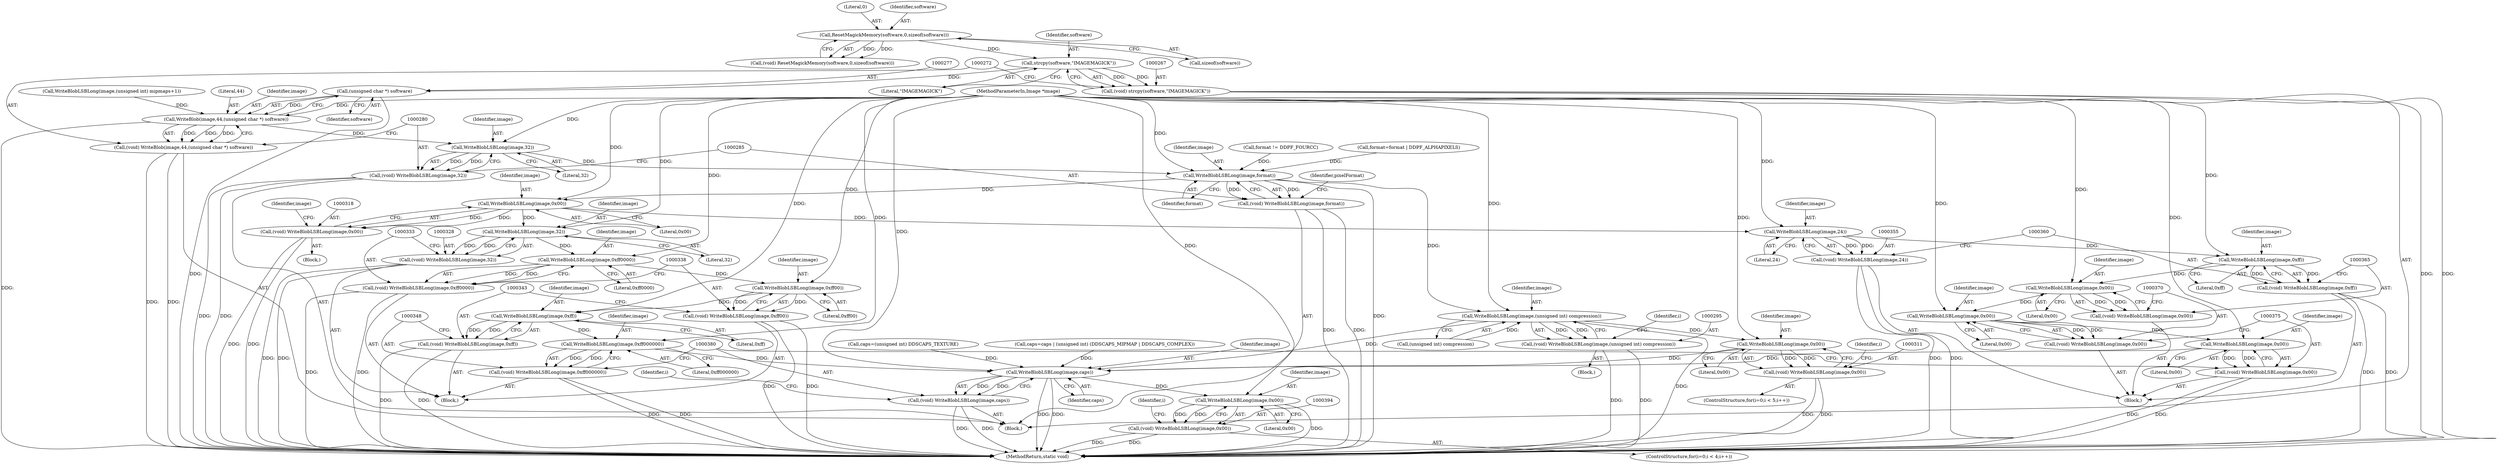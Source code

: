 digraph "0_ImageMagick_d7325bac173492b358417a0ad49fabad44447d52_9@API" {
"1000268" [label="(Call,strcpy(software,\"IMAGEMAGICK\"))"];
"1000261" [label="(Call,ResetMagickMemory(software,0,sizeof(software)))"];
"1000266" [label="(Call,(void) strcpy(software,\"IMAGEMAGICK\"))"];
"1000276" [label="(Call,(unsigned char *) software)"];
"1000273" [label="(Call,WriteBlob(image,44,(unsigned char *) software))"];
"1000271" [label="(Call,(void) WriteBlob(image,44,(unsigned char *) software))"];
"1000281" [label="(Call,WriteBlobLSBLong(image,32))"];
"1000279" [label="(Call,(void) WriteBlobLSBLong(image,32))"];
"1000286" [label="(Call,WriteBlobLSBLong(image,format))"];
"1000284" [label="(Call,(void) WriteBlobLSBLong(image,format))"];
"1000296" [label="(Call,WriteBlobLSBLong(image,(unsigned int) compression))"];
"1000294" [label="(Call,(void) WriteBlobLSBLong(image,(unsigned int) compression))"];
"1000312" [label="(Call,WriteBlobLSBLong(image,0x00))"];
"1000310" [label="(Call,(void) WriteBlobLSBLong(image,0x00))"];
"1000381" [label="(Call,WriteBlobLSBLong(image,caps))"];
"1000379" [label="(Call,(void) WriteBlobLSBLong(image,caps))"];
"1000395" [label="(Call,WriteBlobLSBLong(image,0x00))"];
"1000393" [label="(Call,(void) WriteBlobLSBLong(image,0x00))"];
"1000319" [label="(Call,WriteBlobLSBLong(image,0x00))"];
"1000317" [label="(Call,(void) WriteBlobLSBLong(image,0x00))"];
"1000329" [label="(Call,WriteBlobLSBLong(image,32))"];
"1000327" [label="(Call,(void) WriteBlobLSBLong(image,32))"];
"1000334" [label="(Call,WriteBlobLSBLong(image,0xff0000))"];
"1000332" [label="(Call,(void) WriteBlobLSBLong(image,0xff0000))"];
"1000339" [label="(Call,WriteBlobLSBLong(image,0xff00))"];
"1000337" [label="(Call,(void) WriteBlobLSBLong(image,0xff00))"];
"1000344" [label="(Call,WriteBlobLSBLong(image,0xff))"];
"1000342" [label="(Call,(void) WriteBlobLSBLong(image,0xff))"];
"1000349" [label="(Call,WriteBlobLSBLong(image,0xff000000))"];
"1000347" [label="(Call,(void) WriteBlobLSBLong(image,0xff000000))"];
"1000356" [label="(Call,WriteBlobLSBLong(image,24))"];
"1000354" [label="(Call,(void) WriteBlobLSBLong(image,24))"];
"1000361" [label="(Call,WriteBlobLSBLong(image,0xff))"];
"1000359" [label="(Call,(void) WriteBlobLSBLong(image,0xff))"];
"1000366" [label="(Call,WriteBlobLSBLong(image,0x00))"];
"1000364" [label="(Call,(void) WriteBlobLSBLong(image,0x00))"];
"1000371" [label="(Call,WriteBlobLSBLong(image,0x00))"];
"1000369" [label="(Call,(void) WriteBlobLSBLong(image,0x00))"];
"1000376" [label="(Call,WriteBlobLSBLong(image,0x00))"];
"1000374" [label="(Call,(void) WriteBlobLSBLong(image,0x00))"];
"1000293" [label="(Block,)"];
"1000321" [label="(Literal,0x00)"];
"1000382" [label="(Identifier,image)"];
"1000377" [label="(Identifier,image)"];
"1000383" [label="(Identifier,caps)"];
"1000263" [label="(Literal,0)"];
"1000107" [label="(Block,)"];
"1000397" [label="(Literal,0x00)"];
"1000262" [label="(Identifier,software)"];
"1000126" [label="(Call,caps=(unsigned int) DDSCAPS_TEXTURE)"];
"1000356" [label="(Call,WriteBlobLSBLong(image,24))"];
"1000374" [label="(Call,(void) WriteBlobLSBLong(image,0x00))"];
"1000379" [label="(Call,(void) WriteBlobLSBLong(image,caps))"];
"1000331" [label="(Literal,32)"];
"1000313" [label="(Identifier,image)"];
"1000351" [label="(Literal,0xff000000)"];
"1000326" [label="(Block,)"];
"1000398" [label="(MethodReturn,static void)"];
"1000103" [label="(MethodParameterIn,Image *image)"];
"1000165" [label="(Call,format=format | DDPF_ALPHAPIXELS)"];
"1000296" [label="(Call,WriteBlobLSBLong(image,(unsigned int) compression))"];
"1000252" [label="(Call,WriteBlobLSBLong(image,(unsigned int) mipmaps+1))"];
"1000364" [label="(Call,(void) WriteBlobLSBLong(image,0x00))"];
"1000353" [label="(Block,)"];
"1000362" [label="(Identifier,image)"];
"1000320" [label="(Identifier,image)"];
"1000284" [label="(Call,(void) WriteBlobLSBLong(image,format))"];
"1000268" [label="(Call,strcpy(software,\"IMAGEMAGICK\"))"];
"1000395" [label="(Call,WriteBlobLSBLong(image,0x00))"];
"1000346" [label="(Literal,0xff)"];
"1000294" [label="(Call,(void) WriteBlobLSBLong(image,(unsigned int) compression))"];
"1000291" [label="(Identifier,pixelFormat)"];
"1000259" [label="(Call,(void) ResetMagickMemory(software,0,sizeof(software)))"];
"1000287" [label="(Identifier,image)"];
"1000330" [label="(Identifier,image)"];
"1000148" [label="(Call,caps=caps | (unsigned int) (DDSCAPS_MIPMAP | DDSCAPS_COMPLEX))"];
"1000261" [label="(Call,ResetMagickMemory(software,0,sizeof(software)))"];
"1000279" [label="(Call,(void) WriteBlobLSBLong(image,32))"];
"1000349" [label="(Call,WriteBlobLSBLong(image,0xff000000))"];
"1000332" [label="(Call,(void) WriteBlobLSBLong(image,0xff0000))"];
"1000282" [label="(Identifier,image)"];
"1000361" [label="(Call,WriteBlobLSBLong(image,0xff))"];
"1000264" [label="(Call,sizeof(software))"];
"1000336" [label="(Literal,0xff0000)"];
"1000386" [label="(Identifier,i)"];
"1000340" [label="(Identifier,image)"];
"1000297" [label="(Identifier,image)"];
"1000366" [label="(Call,WriteBlobLSBLong(image,0x00))"];
"1000327" [label="(Call,(void) WriteBlobLSBLong(image,32))"];
"1000384" [label="(ControlStructure,for(i=0;i < 4;i++))"];
"1000359" [label="(Call,(void) WriteBlobLSBLong(image,0xff))"];
"1000354" [label="(Call,(void) WriteBlobLSBLong(image,24))"];
"1000278" [label="(Identifier,software)"];
"1000335" [label="(Identifier,image)"];
"1000309" [label="(Identifier,i)"];
"1000329" [label="(Call,WriteBlobLSBLong(image,32))"];
"1000266" [label="(Call,(void) strcpy(software,\"IMAGEMAGICK\"))"];
"1000345" [label="(Identifier,image)"];
"1000324" [label="(Identifier,image)"];
"1000301" [label="(ControlStructure,for(i=0;i < 5;i++))"];
"1000369" [label="(Call,(void) WriteBlobLSBLong(image,0x00))"];
"1000276" [label="(Call,(unsigned char *) software)"];
"1000270" [label="(Literal,\"IMAGEMAGICK\")"];
"1000271" [label="(Call,(void) WriteBlob(image,44,(unsigned char *) software))"];
"1000342" [label="(Call,(void) WriteBlobLSBLong(image,0xff))"];
"1000288" [label="(Identifier,format)"];
"1000341" [label="(Literal,0xff00)"];
"1000273" [label="(Call,WriteBlob(image,44,(unsigned char *) software))"];
"1000275" [label="(Literal,44)"];
"1000344" [label="(Call,WriteBlobLSBLong(image,0xff))"];
"1000316" [label="(Block,)"];
"1000372" [label="(Identifier,image)"];
"1000317" [label="(Call,(void) WriteBlobLSBLong(image,0x00))"];
"1000357" [label="(Identifier,image)"];
"1000393" [label="(Call,(void) WriteBlobLSBLong(image,0x00))"];
"1000312" [label="(Call,WriteBlobLSBLong(image,0x00))"];
"1000363" [label="(Literal,0xff)"];
"1000368" [label="(Literal,0x00)"];
"1000347" [label="(Call,(void) WriteBlobLSBLong(image,0xff000000))"];
"1000373" [label="(Literal,0x00)"];
"1000396" [label="(Identifier,image)"];
"1000381" [label="(Call,WriteBlobLSBLong(image,caps))"];
"1000367" [label="(Identifier,image)"];
"1000371" [label="(Call,WriteBlobLSBLong(image,0x00))"];
"1000303" [label="(Identifier,i)"];
"1000310" [label="(Call,(void) WriteBlobLSBLong(image,0x00))"];
"1000283" [label="(Literal,32)"];
"1000334" [label="(Call,WriteBlobLSBLong(image,0xff0000))"];
"1000159" [label="(Call,format != DDPF_FOURCC)"];
"1000376" [label="(Call,WriteBlobLSBLong(image,0x00))"];
"1000314" [label="(Literal,0x00)"];
"1000269" [label="(Identifier,software)"];
"1000350" [label="(Identifier,image)"];
"1000274" [label="(Identifier,image)"];
"1000378" [label="(Literal,0x00)"];
"1000358" [label="(Literal,24)"];
"1000298" [label="(Call,(unsigned int) compression)"];
"1000281" [label="(Call,WriteBlobLSBLong(image,32))"];
"1000392" [label="(Identifier,i)"];
"1000339" [label="(Call,WriteBlobLSBLong(image,0xff00))"];
"1000286" [label="(Call,WriteBlobLSBLong(image,format))"];
"1000337" [label="(Call,(void) WriteBlobLSBLong(image,0xff00))"];
"1000319" [label="(Call,WriteBlobLSBLong(image,0x00))"];
"1000268" -> "1000266"  [label="AST: "];
"1000268" -> "1000270"  [label="CFG: "];
"1000269" -> "1000268"  [label="AST: "];
"1000270" -> "1000268"  [label="AST: "];
"1000266" -> "1000268"  [label="CFG: "];
"1000268" -> "1000266"  [label="DDG: "];
"1000268" -> "1000266"  [label="DDG: "];
"1000261" -> "1000268"  [label="DDG: "];
"1000268" -> "1000276"  [label="DDG: "];
"1000261" -> "1000259"  [label="AST: "];
"1000261" -> "1000264"  [label="CFG: "];
"1000262" -> "1000261"  [label="AST: "];
"1000263" -> "1000261"  [label="AST: "];
"1000264" -> "1000261"  [label="AST: "];
"1000259" -> "1000261"  [label="CFG: "];
"1000261" -> "1000259"  [label="DDG: "];
"1000261" -> "1000259"  [label="DDG: "];
"1000266" -> "1000107"  [label="AST: "];
"1000267" -> "1000266"  [label="AST: "];
"1000272" -> "1000266"  [label="CFG: "];
"1000266" -> "1000398"  [label="DDG: "];
"1000266" -> "1000398"  [label="DDG: "];
"1000276" -> "1000273"  [label="AST: "];
"1000276" -> "1000278"  [label="CFG: "];
"1000277" -> "1000276"  [label="AST: "];
"1000278" -> "1000276"  [label="AST: "];
"1000273" -> "1000276"  [label="CFG: "];
"1000276" -> "1000398"  [label="DDG: "];
"1000276" -> "1000273"  [label="DDG: "];
"1000273" -> "1000271"  [label="AST: "];
"1000274" -> "1000273"  [label="AST: "];
"1000275" -> "1000273"  [label="AST: "];
"1000271" -> "1000273"  [label="CFG: "];
"1000273" -> "1000398"  [label="DDG: "];
"1000273" -> "1000271"  [label="DDG: "];
"1000273" -> "1000271"  [label="DDG: "];
"1000273" -> "1000271"  [label="DDG: "];
"1000252" -> "1000273"  [label="DDG: "];
"1000103" -> "1000273"  [label="DDG: "];
"1000273" -> "1000281"  [label="DDG: "];
"1000271" -> "1000107"  [label="AST: "];
"1000272" -> "1000271"  [label="AST: "];
"1000280" -> "1000271"  [label="CFG: "];
"1000271" -> "1000398"  [label="DDG: "];
"1000271" -> "1000398"  [label="DDG: "];
"1000281" -> "1000279"  [label="AST: "];
"1000281" -> "1000283"  [label="CFG: "];
"1000282" -> "1000281"  [label="AST: "];
"1000283" -> "1000281"  [label="AST: "];
"1000279" -> "1000281"  [label="CFG: "];
"1000281" -> "1000279"  [label="DDG: "];
"1000281" -> "1000279"  [label="DDG: "];
"1000103" -> "1000281"  [label="DDG: "];
"1000281" -> "1000286"  [label="DDG: "];
"1000279" -> "1000107"  [label="AST: "];
"1000280" -> "1000279"  [label="AST: "];
"1000285" -> "1000279"  [label="CFG: "];
"1000279" -> "1000398"  [label="DDG: "];
"1000279" -> "1000398"  [label="DDG: "];
"1000286" -> "1000284"  [label="AST: "];
"1000286" -> "1000288"  [label="CFG: "];
"1000287" -> "1000286"  [label="AST: "];
"1000288" -> "1000286"  [label="AST: "];
"1000284" -> "1000286"  [label="CFG: "];
"1000286" -> "1000398"  [label="DDG: "];
"1000286" -> "1000284"  [label="DDG: "];
"1000286" -> "1000284"  [label="DDG: "];
"1000103" -> "1000286"  [label="DDG: "];
"1000159" -> "1000286"  [label="DDG: "];
"1000165" -> "1000286"  [label="DDG: "];
"1000286" -> "1000296"  [label="DDG: "];
"1000286" -> "1000319"  [label="DDG: "];
"1000284" -> "1000107"  [label="AST: "];
"1000285" -> "1000284"  [label="AST: "];
"1000291" -> "1000284"  [label="CFG: "];
"1000284" -> "1000398"  [label="DDG: "];
"1000284" -> "1000398"  [label="DDG: "];
"1000296" -> "1000294"  [label="AST: "];
"1000296" -> "1000298"  [label="CFG: "];
"1000297" -> "1000296"  [label="AST: "];
"1000298" -> "1000296"  [label="AST: "];
"1000294" -> "1000296"  [label="CFG: "];
"1000296" -> "1000398"  [label="DDG: "];
"1000296" -> "1000294"  [label="DDG: "];
"1000296" -> "1000294"  [label="DDG: "];
"1000103" -> "1000296"  [label="DDG: "];
"1000298" -> "1000296"  [label="DDG: "];
"1000296" -> "1000312"  [label="DDG: "];
"1000296" -> "1000381"  [label="DDG: "];
"1000294" -> "1000293"  [label="AST: "];
"1000295" -> "1000294"  [label="AST: "];
"1000303" -> "1000294"  [label="CFG: "];
"1000294" -> "1000398"  [label="DDG: "];
"1000294" -> "1000398"  [label="DDG: "];
"1000312" -> "1000310"  [label="AST: "];
"1000312" -> "1000314"  [label="CFG: "];
"1000313" -> "1000312"  [label="AST: "];
"1000314" -> "1000312"  [label="AST: "];
"1000310" -> "1000312"  [label="CFG: "];
"1000312" -> "1000310"  [label="DDG: "];
"1000312" -> "1000310"  [label="DDG: "];
"1000103" -> "1000312"  [label="DDG: "];
"1000312" -> "1000381"  [label="DDG: "];
"1000310" -> "1000301"  [label="AST: "];
"1000311" -> "1000310"  [label="AST: "];
"1000309" -> "1000310"  [label="CFG: "];
"1000310" -> "1000398"  [label="DDG: "];
"1000310" -> "1000398"  [label="DDG: "];
"1000381" -> "1000379"  [label="AST: "];
"1000381" -> "1000383"  [label="CFG: "];
"1000382" -> "1000381"  [label="AST: "];
"1000383" -> "1000381"  [label="AST: "];
"1000379" -> "1000381"  [label="CFG: "];
"1000381" -> "1000398"  [label="DDG: "];
"1000381" -> "1000398"  [label="DDG: "];
"1000381" -> "1000379"  [label="DDG: "];
"1000381" -> "1000379"  [label="DDG: "];
"1000376" -> "1000381"  [label="DDG: "];
"1000349" -> "1000381"  [label="DDG: "];
"1000103" -> "1000381"  [label="DDG: "];
"1000148" -> "1000381"  [label="DDG: "];
"1000126" -> "1000381"  [label="DDG: "];
"1000381" -> "1000395"  [label="DDG: "];
"1000379" -> "1000107"  [label="AST: "];
"1000380" -> "1000379"  [label="AST: "];
"1000386" -> "1000379"  [label="CFG: "];
"1000379" -> "1000398"  [label="DDG: "];
"1000379" -> "1000398"  [label="DDG: "];
"1000395" -> "1000393"  [label="AST: "];
"1000395" -> "1000397"  [label="CFG: "];
"1000396" -> "1000395"  [label="AST: "];
"1000397" -> "1000395"  [label="AST: "];
"1000393" -> "1000395"  [label="CFG: "];
"1000395" -> "1000398"  [label="DDG: "];
"1000395" -> "1000393"  [label="DDG: "];
"1000395" -> "1000393"  [label="DDG: "];
"1000103" -> "1000395"  [label="DDG: "];
"1000393" -> "1000384"  [label="AST: "];
"1000394" -> "1000393"  [label="AST: "];
"1000392" -> "1000393"  [label="CFG: "];
"1000393" -> "1000398"  [label="DDG: "];
"1000393" -> "1000398"  [label="DDG: "];
"1000319" -> "1000317"  [label="AST: "];
"1000319" -> "1000321"  [label="CFG: "];
"1000320" -> "1000319"  [label="AST: "];
"1000321" -> "1000319"  [label="AST: "];
"1000317" -> "1000319"  [label="CFG: "];
"1000319" -> "1000317"  [label="DDG: "];
"1000319" -> "1000317"  [label="DDG: "];
"1000103" -> "1000319"  [label="DDG: "];
"1000319" -> "1000329"  [label="DDG: "];
"1000319" -> "1000356"  [label="DDG: "];
"1000317" -> "1000316"  [label="AST: "];
"1000318" -> "1000317"  [label="AST: "];
"1000324" -> "1000317"  [label="CFG: "];
"1000317" -> "1000398"  [label="DDG: "];
"1000317" -> "1000398"  [label="DDG: "];
"1000329" -> "1000327"  [label="AST: "];
"1000329" -> "1000331"  [label="CFG: "];
"1000330" -> "1000329"  [label="AST: "];
"1000331" -> "1000329"  [label="AST: "];
"1000327" -> "1000329"  [label="CFG: "];
"1000329" -> "1000327"  [label="DDG: "];
"1000329" -> "1000327"  [label="DDG: "];
"1000103" -> "1000329"  [label="DDG: "];
"1000329" -> "1000334"  [label="DDG: "];
"1000327" -> "1000326"  [label="AST: "];
"1000328" -> "1000327"  [label="AST: "];
"1000333" -> "1000327"  [label="CFG: "];
"1000327" -> "1000398"  [label="DDG: "];
"1000327" -> "1000398"  [label="DDG: "];
"1000334" -> "1000332"  [label="AST: "];
"1000334" -> "1000336"  [label="CFG: "];
"1000335" -> "1000334"  [label="AST: "];
"1000336" -> "1000334"  [label="AST: "];
"1000332" -> "1000334"  [label="CFG: "];
"1000334" -> "1000332"  [label="DDG: "];
"1000334" -> "1000332"  [label="DDG: "];
"1000103" -> "1000334"  [label="DDG: "];
"1000334" -> "1000339"  [label="DDG: "];
"1000332" -> "1000326"  [label="AST: "];
"1000333" -> "1000332"  [label="AST: "];
"1000338" -> "1000332"  [label="CFG: "];
"1000332" -> "1000398"  [label="DDG: "];
"1000332" -> "1000398"  [label="DDG: "];
"1000339" -> "1000337"  [label="AST: "];
"1000339" -> "1000341"  [label="CFG: "];
"1000340" -> "1000339"  [label="AST: "];
"1000341" -> "1000339"  [label="AST: "];
"1000337" -> "1000339"  [label="CFG: "];
"1000339" -> "1000337"  [label="DDG: "];
"1000339" -> "1000337"  [label="DDG: "];
"1000103" -> "1000339"  [label="DDG: "];
"1000339" -> "1000344"  [label="DDG: "];
"1000337" -> "1000326"  [label="AST: "];
"1000338" -> "1000337"  [label="AST: "];
"1000343" -> "1000337"  [label="CFG: "];
"1000337" -> "1000398"  [label="DDG: "];
"1000337" -> "1000398"  [label="DDG: "];
"1000344" -> "1000342"  [label="AST: "];
"1000344" -> "1000346"  [label="CFG: "];
"1000345" -> "1000344"  [label="AST: "];
"1000346" -> "1000344"  [label="AST: "];
"1000342" -> "1000344"  [label="CFG: "];
"1000344" -> "1000342"  [label="DDG: "];
"1000344" -> "1000342"  [label="DDG: "];
"1000103" -> "1000344"  [label="DDG: "];
"1000344" -> "1000349"  [label="DDG: "];
"1000342" -> "1000326"  [label="AST: "];
"1000343" -> "1000342"  [label="AST: "];
"1000348" -> "1000342"  [label="CFG: "];
"1000342" -> "1000398"  [label="DDG: "];
"1000342" -> "1000398"  [label="DDG: "];
"1000349" -> "1000347"  [label="AST: "];
"1000349" -> "1000351"  [label="CFG: "];
"1000350" -> "1000349"  [label="AST: "];
"1000351" -> "1000349"  [label="AST: "];
"1000347" -> "1000349"  [label="CFG: "];
"1000349" -> "1000347"  [label="DDG: "];
"1000349" -> "1000347"  [label="DDG: "];
"1000103" -> "1000349"  [label="DDG: "];
"1000347" -> "1000326"  [label="AST: "];
"1000348" -> "1000347"  [label="AST: "];
"1000380" -> "1000347"  [label="CFG: "];
"1000347" -> "1000398"  [label="DDG: "];
"1000347" -> "1000398"  [label="DDG: "];
"1000356" -> "1000354"  [label="AST: "];
"1000356" -> "1000358"  [label="CFG: "];
"1000357" -> "1000356"  [label="AST: "];
"1000358" -> "1000356"  [label="AST: "];
"1000354" -> "1000356"  [label="CFG: "];
"1000356" -> "1000354"  [label="DDG: "];
"1000356" -> "1000354"  [label="DDG: "];
"1000103" -> "1000356"  [label="DDG: "];
"1000356" -> "1000361"  [label="DDG: "];
"1000354" -> "1000353"  [label="AST: "];
"1000355" -> "1000354"  [label="AST: "];
"1000360" -> "1000354"  [label="CFG: "];
"1000354" -> "1000398"  [label="DDG: "];
"1000354" -> "1000398"  [label="DDG: "];
"1000361" -> "1000359"  [label="AST: "];
"1000361" -> "1000363"  [label="CFG: "];
"1000362" -> "1000361"  [label="AST: "];
"1000363" -> "1000361"  [label="AST: "];
"1000359" -> "1000361"  [label="CFG: "];
"1000361" -> "1000359"  [label="DDG: "];
"1000361" -> "1000359"  [label="DDG: "];
"1000103" -> "1000361"  [label="DDG: "];
"1000361" -> "1000366"  [label="DDG: "];
"1000359" -> "1000353"  [label="AST: "];
"1000360" -> "1000359"  [label="AST: "];
"1000365" -> "1000359"  [label="CFG: "];
"1000359" -> "1000398"  [label="DDG: "];
"1000359" -> "1000398"  [label="DDG: "];
"1000366" -> "1000364"  [label="AST: "];
"1000366" -> "1000368"  [label="CFG: "];
"1000367" -> "1000366"  [label="AST: "];
"1000368" -> "1000366"  [label="AST: "];
"1000364" -> "1000366"  [label="CFG: "];
"1000366" -> "1000364"  [label="DDG: "];
"1000366" -> "1000364"  [label="DDG: "];
"1000103" -> "1000366"  [label="DDG: "];
"1000366" -> "1000371"  [label="DDG: "];
"1000364" -> "1000353"  [label="AST: "];
"1000365" -> "1000364"  [label="AST: "];
"1000370" -> "1000364"  [label="CFG: "];
"1000371" -> "1000369"  [label="AST: "];
"1000371" -> "1000373"  [label="CFG: "];
"1000372" -> "1000371"  [label="AST: "];
"1000373" -> "1000371"  [label="AST: "];
"1000369" -> "1000371"  [label="CFG: "];
"1000371" -> "1000369"  [label="DDG: "];
"1000371" -> "1000369"  [label="DDG: "];
"1000103" -> "1000371"  [label="DDG: "];
"1000371" -> "1000376"  [label="DDG: "];
"1000369" -> "1000353"  [label="AST: "];
"1000370" -> "1000369"  [label="AST: "];
"1000375" -> "1000369"  [label="CFG: "];
"1000376" -> "1000374"  [label="AST: "];
"1000376" -> "1000378"  [label="CFG: "];
"1000377" -> "1000376"  [label="AST: "];
"1000378" -> "1000376"  [label="AST: "];
"1000374" -> "1000376"  [label="CFG: "];
"1000376" -> "1000374"  [label="DDG: "];
"1000376" -> "1000374"  [label="DDG: "];
"1000103" -> "1000376"  [label="DDG: "];
"1000374" -> "1000353"  [label="AST: "];
"1000375" -> "1000374"  [label="AST: "];
"1000380" -> "1000374"  [label="CFG: "];
"1000374" -> "1000398"  [label="DDG: "];
"1000374" -> "1000398"  [label="DDG: "];
}
